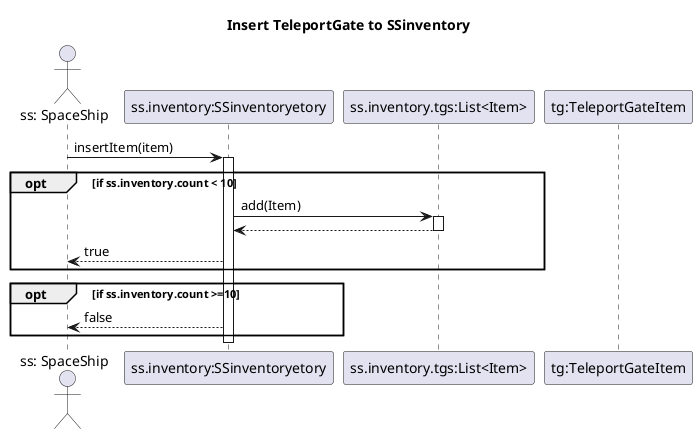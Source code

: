 @startuml


title Insert TeleportGate to SSinventory

actor ss as "ss: SpaceShip"

participant inventory as "ss.inventory:SSinventoryetory"
participant list as "ss.inventory.tgs:List<Item>"
participant tg as "tg:TeleportGateItem"

ss -> inventory: insertItem(item)
activate inventory

opt if ss.inventory.count < 10
    inventory -> list : add(Item)
    activate list
    list --> inventory
    deactivate
    inventory --> ss : true

end
opt if ss.inventory.count >=10
    inventory --> ss : false
end
deactivate

@enduml